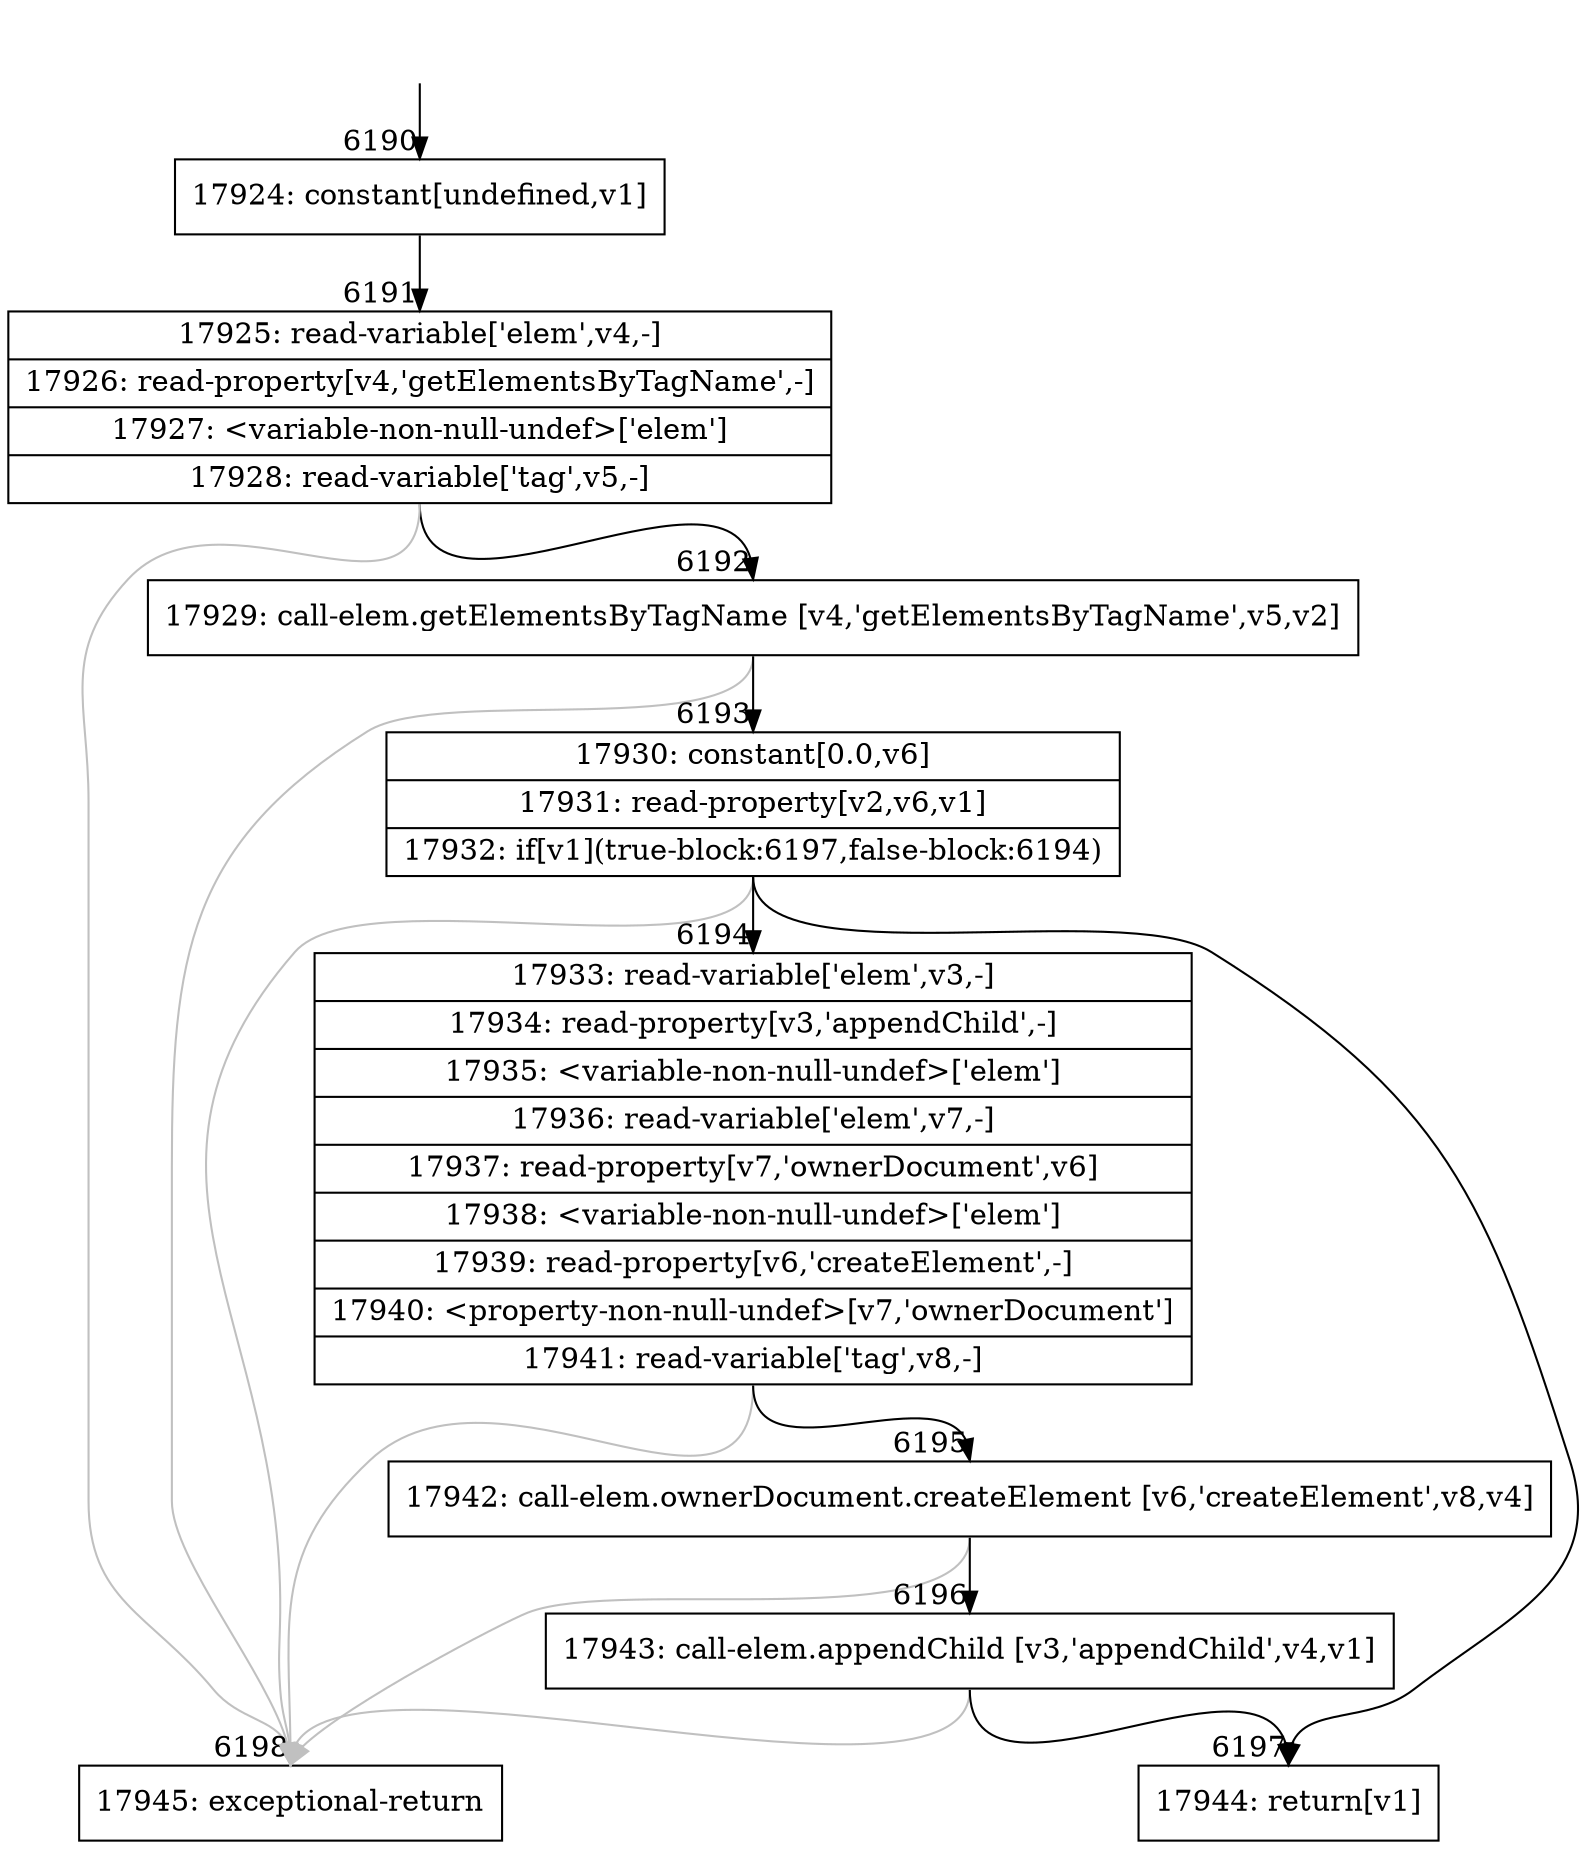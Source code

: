 digraph {
rankdir="TD"
BB_entry404[shape=none,label=""];
BB_entry404 -> BB6190 [tailport=s, headport=n, headlabel="    6190"]
BB6190 [shape=record label="{17924: constant[undefined,v1]}" ] 
BB6190 -> BB6191 [tailport=s, headport=n, headlabel="      6191"]
BB6191 [shape=record label="{17925: read-variable['elem',v4,-]|17926: read-property[v4,'getElementsByTagName',-]|17927: \<variable-non-null-undef\>['elem']|17928: read-variable['tag',v5,-]}" ] 
BB6191 -> BB6192 [tailport=s, headport=n, headlabel="      6192"]
BB6191 -> BB6198 [tailport=s, headport=n, color=gray, headlabel="      6198"]
BB6192 [shape=record label="{17929: call-elem.getElementsByTagName [v4,'getElementsByTagName',v5,v2]}" ] 
BB6192 -> BB6193 [tailport=s, headport=n, headlabel="      6193"]
BB6192 -> BB6198 [tailport=s, headport=n, color=gray]
BB6193 [shape=record label="{17930: constant[0.0,v6]|17931: read-property[v2,v6,v1]|17932: if[v1](true-block:6197,false-block:6194)}" ] 
BB6193 -> BB6197 [tailport=s, headport=n, headlabel="      6197"]
BB6193 -> BB6194 [tailport=s, headport=n, headlabel="      6194"]
BB6193 -> BB6198 [tailport=s, headport=n, color=gray]
BB6194 [shape=record label="{17933: read-variable['elem',v3,-]|17934: read-property[v3,'appendChild',-]|17935: \<variable-non-null-undef\>['elem']|17936: read-variable['elem',v7,-]|17937: read-property[v7,'ownerDocument',v6]|17938: \<variable-non-null-undef\>['elem']|17939: read-property[v6,'createElement',-]|17940: \<property-non-null-undef\>[v7,'ownerDocument']|17941: read-variable['tag',v8,-]}" ] 
BB6194 -> BB6195 [tailport=s, headport=n, headlabel="      6195"]
BB6194 -> BB6198 [tailport=s, headport=n, color=gray]
BB6195 [shape=record label="{17942: call-elem.ownerDocument.createElement [v6,'createElement',v8,v4]}" ] 
BB6195 -> BB6196 [tailport=s, headport=n, headlabel="      6196"]
BB6195 -> BB6198 [tailport=s, headport=n, color=gray]
BB6196 [shape=record label="{17943: call-elem.appendChild [v3,'appendChild',v4,v1]}" ] 
BB6196 -> BB6197 [tailport=s, headport=n]
BB6196 -> BB6198 [tailport=s, headport=n, color=gray]
BB6197 [shape=record label="{17944: return[v1]}" ] 
BB6198 [shape=record label="{17945: exceptional-return}" ] 
}
